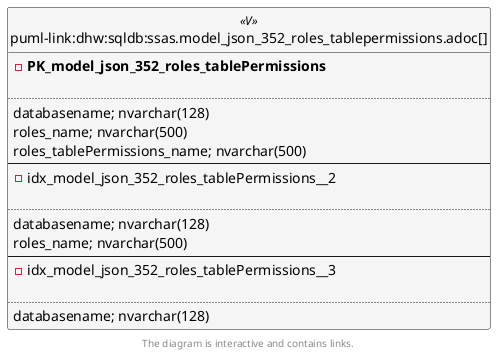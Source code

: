 @startuml
left to right direction
'top to bottom direction
hide circle
'avoide "." issues:
set namespaceSeparator none


skinparam class {
  BackgroundColor White
  BackgroundColor<<FN>> Yellow
  BackgroundColor<<FS>> Yellow
  BackgroundColor<<FT>> LightGray
  BackgroundColor<<IF>> Yellow
  BackgroundColor<<IS>> Yellow
  BackgroundColor<<P>> Aqua
  BackgroundColor<<PC>> Aqua
  BackgroundColor<<SN>> Yellow
  BackgroundColor<<SO>> SlateBlue
  BackgroundColor<<TF>> LightGray
  BackgroundColor<<TR>> Tomato
  BackgroundColor<<U>> White
  BackgroundColor<<V>> WhiteSmoke
  BackgroundColor<<X>> Aqua
  BackgroundColor<<external>> AliceBlue
}


entity "puml-link:dhw:sqldb:ssas.model_json_352_roles_tablepermissions.adoc[]" as ssas.model_json_352_roles_tablePermissions << V >> {
- **PK_model_json_352_roles_tablePermissions**

..
databasename; nvarchar(128)
roles_name; nvarchar(500)
roles_tablePermissions_name; nvarchar(500)
--
- idx_model_json_352_roles_tablePermissions__2

..
databasename; nvarchar(128)
roles_name; nvarchar(500)
--
- idx_model_json_352_roles_tablePermissions__3

..
databasename; nvarchar(128)
}

footer The diagram is interactive and contains links.
@enduml


